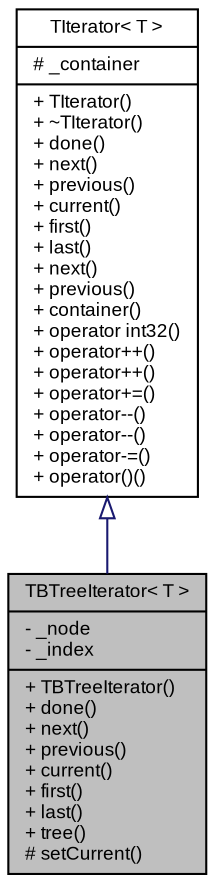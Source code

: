 digraph G
{
  bgcolor="transparent";
  edge [fontname="Arial",fontsize="9",labelfontname="Arial",labelfontsize="9"];
  node [fontname="Arial",fontsize="9",shape=record];
  Node1 [label="{TBTreeIterator\< T \>\n|- _node\l- _index\l|+ TBTreeIterator()\l+ done()\l+ next()\l+ previous()\l+ current()\l+ first()\l+ last()\l+ tree()\l# setCurrent()\l}",height=0.2,width=0.4,color="black", fillcolor="grey75", style="filled" fontcolor="black"];
  Node2 -> Node1 [dir=back,color="midnightblue",fontsize="9",style="solid",arrowtail="empty",fontname="Arial"];
  Node2 [label="{TIterator\< T \>\n|# _container\l|+ TIterator()\l+ ~TIterator()\l+ done()\l+ next()\l+ previous()\l+ current()\l+ first()\l+ last()\l+ next()\l+ previous()\l+ container()\l+ operator int32()\l+ operator++()\l+ operator++()\l+ operator+=()\l+ operator--()\l+ operator--()\l+ operator-=()\l+ operator()()\l}",height=0.2,width=0.4,color="black",URL="$classSteinberg_1_1TIterator.html",tooltip="Template container iterator base class (abstract)."];
}
